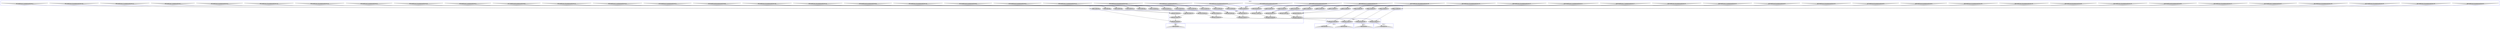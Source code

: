 digraph G{

subgraph cluster_0 {
	node [style=filled];
	89;
	97;
	93;
	85;
	81;
	88;
	96;
	92;
	84;
	80;
	86;
	90;
	82;
	94;
	98;
	83;
	color=blue;
	label = " add_0";
}
subgraph cluster_1 {
	node [style=filled];
	87;
	91;
	95;
	99;
	color=blue;
	label = " add_1";
}
subgraph cluster_2 {
	node [style=filled];
	34;
	66;
	50;
	2;
	18;
	37;
	5;
	69;
	53;
	21;
	72;
	24;
	40;
	8;
	56;
	11;
	43;
	27;
	59;
	75;
	30;
	78;
	62;
	46;
	14;
	color=blue;
	label = " mul_0";
}
subgraph cluster_3 {
	node [style=filled];
	0;
	3;
	6;
	9;
	12;
	16;
	19;
	22;
	25;
	28;
	32;
	35;
	38;
	41;
	44;
	48;
	51;
	54;
	57;
	60;
	64;
	67;
	70;
	73;
	76;
	1;
	33;
	65;
	49;
	17;
	4;
	36;
	68;
	52;
	20;
	55;
	71;
	7;
	23;
	39;
	42;
	74;
	26;
	10;
	58;
	77;
	61;
	13;
	45;
	29;
	color=blue;
	label = " load_0";
}
subgraph cluster_4 {
	node [style=filled];
	15;
	color=blue;
	label = " store_0";
}
subgraph cluster_5 {
	node [style=filled];
	63;
	47;
	color=blue;
	label = " store_1";
}
subgraph cluster_6 {
	node [style=filled];
	79;
	color=blue;
	label = " store_2";
}
subgraph cluster_7 {
	node [style=filled];
	31;
	color=blue;
	label = " store_3";
}
0[label="A[0].ASAPCycle:7.ArchitecturalCycle:7";shape=invtriangle];
1[label="B[0].ASAPCycle:121.ArchitecturalCycle:121";shape=invtriangle];
2[label="mul6.Cycle:129";shape=ellipse];
3[label="A[1].ASAPCycle:12.ArchitecturalCycle:12";shape=invtriangle];
4[label="B[1].ASAPCycle:126.ArchitecturalCycle:126";shape=invtriangle];
5[label="mul6.1.Cycle:135";shape=ellipse];
6[label="A[2].ASAPCycle:16.ArchitecturalCycle:16";shape=invtriangle];
7[label="B[2].ASAPCycle:130.ArchitecturalCycle:133";shape=invtriangle];
8[label="mul6.2.Cycle:149";shape=ellipse];
9[label="A[3].ASAPCycle:21.ArchitecturalCycle:21";shape=invtriangle];
10[label="B[3].ASAPCycle:135.ArchitecturalCycle:139";shape=invtriangle];
11[label="mul6.3.Cycle:153";shape=ellipse];
12[label="A[4].ASAPCycle:25.ArchitecturalCycle:25";shape=invtriangle];
13[label="B[4].ASAPCycle:140.ArchitecturalCycle:143";shape=invtriangle];
14[label="mul6.4.Cycle:171";shape=ellipse];
15[label="C[0].Cycle:182";shape=triangle];
16[label="A[5].ASAPCycle:30.ArchitecturalCycle:30";shape=invtriangle];
17[label="B[0].ASAPCycle:121.ArchitecturalCycle:125";shape=invtriangle];
18[label="mul6.17.Cycle:131";shape=ellipse];
19[label="A[6].ASAPCycle:34.ArchitecturalCycle:34";shape=invtriangle];
20[label="B[1].ASAPCycle:126.ArchitecturalCycle:130";shape=invtriangle];
21[label="mul6.1.1.Cycle:141";shape=ellipse];
22[label="A[7].ASAPCycle:39.ArchitecturalCycle:39";shape=invtriangle];
23[label="B[2].ASAPCycle:130.ArchitecturalCycle:134";shape=invtriangle];
24[label="mul6.2.1.Cycle:145";shape=ellipse];
25[label="A[8].ASAPCycle:44.ArchitecturalCycle:44";shape=invtriangle];
26[label="B[3].ASAPCycle:135.ArchitecturalCycle:138";shape=invtriangle];
27[label="mul6.3.1.Cycle:157";shape=ellipse];
28[label="A[9].ASAPCycle:48.ArchitecturalCycle:48";shape=invtriangle];
29[label="B[4].ASAPCycle:140.ArchitecturalCycle:145";shape=invtriangle];
30[label="mul6.4.1.Cycle:163";shape=ellipse];
31[label="C[1].Cycle:178";shape=triangle];
32[label="A[10].ASAPCycle:53.ArchitecturalCycle:53";shape=invtriangle];
33[label="B[0].ASAPCycle:121.ArchitecturalCycle:122";shape=invtriangle];
34[label="mul6.211.Cycle:123";shape=ellipse];
35[label="A[11].ASAPCycle:57.ArchitecturalCycle:57";shape=invtriangle];
36[label="B[1].ASAPCycle:126.ArchitecturalCycle:127";shape=invtriangle];
37[label="mul6.1.2.Cycle:133";shape=ellipse];
38[label="A[12].ASAPCycle:62.ArchitecturalCycle:62";shape=invtriangle];
39[label="B[2].ASAPCycle:130.ArchitecturalCycle:135";shape=invtriangle];
40[label="mul6.2.2.Cycle:147";shape=ellipse];
41[label="A[13].ASAPCycle:66.ArchitecturalCycle:66";shape=invtriangle];
42[label="B[3].ASAPCycle:135.ArchitecturalCycle:136";shape=invtriangle];
43[label="mul6.3.2.Cycle:155";shape=ellipse];
44[label="A[14].ASAPCycle:71.ArchitecturalCycle:71";shape=invtriangle];
45[label="B[4].ASAPCycle:140.ArchitecturalCycle:144";shape=invtriangle];
46[label="mul6.4.2.Cycle:169";shape=ellipse];
47[label="C[2].Cycle:182";shape=triangle];
48[label="A[15].ASAPCycle:76.ArchitecturalCycle:76";shape=invtriangle];
49[label="B[0].ASAPCycle:121.ArchitecturalCycle:124";shape=invtriangle];
50[label="mul6.315.Cycle:127";shape=ellipse];
51[label="A[16].ASAPCycle:80.ArchitecturalCycle:80";shape=invtriangle];
52[label="B[1].ASAPCycle:126.ArchitecturalCycle:129";shape=invtriangle];
53[label="mul6.1.3.Cycle:139";shape=ellipse];
54[label="A[17].ASAPCycle:85.ArchitecturalCycle:85";shape=invtriangle];
55[label="B[2].ASAPCycle:130.ArchitecturalCycle:131";shape=invtriangle];
56[label="mul6.2.3.Cycle:151";shape=ellipse];
57[label="A[18].ASAPCycle:89.ArchitecturalCycle:89";shape=invtriangle];
58[label="B[3].ASAPCycle:135.ArchitecturalCycle:140";shape=invtriangle];
59[label="mul6.3.3.Cycle:159";shape=ellipse];
60[label="A[19].ASAPCycle:94.ArchitecturalCycle:94";shape=invtriangle];
61[label="B[4].ASAPCycle:140.ArchitecturalCycle:142";shape=invtriangle];
62[label="mul6.4.3.Cycle:167";shape=ellipse];
63[label="C[3].Cycle:181";shape=triangle];
64[label="A[20].ASAPCycle:98.ArchitecturalCycle:98";shape=invtriangle];
65[label="B[0].ASAPCycle:121.ArchitecturalCycle:123";shape=invtriangle];
66[label="mul6.419.Cycle:125";shape=ellipse];
67[label="A[21].ASAPCycle:103.ArchitecturalCycle:103";shape=invtriangle];
68[label="B[1].ASAPCycle:126.ArchitecturalCycle:128";shape=invtriangle];
69[label="mul6.1.4.Cycle:137";shape=ellipse];
70[label="A[22].ASAPCycle:108.ArchitecturalCycle:108";shape=invtriangle];
71[label="B[2].ASAPCycle:130.ArchitecturalCycle:132";shape=invtriangle];
72[label="mul6.2.4.Cycle:143";shape=ellipse];
73[label="A[23].ASAPCycle:112.ArchitecturalCycle:112";shape=invtriangle];
74[label="B[3].ASAPCycle:135.ArchitecturalCycle:137";shape=invtriangle];
75[label="mul6.3.4.Cycle:161";shape=ellipse];
76[label="A[24].ASAPCycle:117.ArchitecturalCycle:117";shape=invtriangle];
77[label="B[4].ASAPCycle:140.ArchitecturalCycle:141";shape=invtriangle];
78[label="mul6.4.4.Cycle:165";shape=ellipse];
79[label="C[4].Cycle:182";shape=triangle];
80[label="add.sup.0.Cycle:175";shape=ellipse];
81[label="add.sup.1.Cycle:155";shape=ellipse];
82[label="add.sup.2.Cycle:178";shape=ellipse];
83[label="add.sup.3.Cycle:181";shape=ellipse];
84[label="add.sup.4.Cycle:174";shape=ellipse];
85[label="add.sup.5.Cycle:154";shape=ellipse];
86[label="add.sup.6.Cycle:176";shape=ellipse];
87[label="add.sup.7.Cycle:177";shape=ellipse];
88[label="add.sup.8.Cycle:171";shape=ellipse];
89[label="add.sup.9.Cycle:149";shape=ellipse];
90[label="add.sup.10.Cycle:177";shape=ellipse];
91[label="add.sup.11.Cycle:178";shape=ellipse];
92[label="add.sup.12.Cycle:173";shape=ellipse];
93[label="add.sup.13.Cycle:153";shape=ellipse];
94[label="add.sup.14.Cycle:179";shape=ellipse];
95[label="add.sup.15.Cycle:180";shape=ellipse];
96[label="add.sup.16.Cycle:172";shape=ellipse];
97[label="add.sup.17.Cycle:150";shape=ellipse];
98[label="add.sup.18.Cycle:180";shape=ellipse];
99[label="add.sup.19.Cycle:181";shape=ellipse];
0->2;
1->2;
3->5;
4->5;
6->8;
7->8;
9->11;
10->11;
12->14;
13->14;
16->18;
17->18;
19->21;
20->21;
22->24;
23->24;
25->27;
26->27;
28->30;
29->30;
32->34;
33->34;
35->37;
36->37;
38->40;
39->40;
41->43;
42->43;
44->46;
45->46;
48->50;
49->50;
51->53;
52->53;
54->56;
55->56;
57->59;
58->59;
60->62;
61->62;
64->66;
65->66;
67->69;
68->69;
70->72;
71->72;
73->75;
74->75;
76->78;
77->78;
14->80;
11->80;
8->81;
2->81;
80->82;
81->82;
82->83;
5->83;
83->15;
30->84;
27->84;
24->85;
18->85;
84->86;
85->86;
86->87;
21->87;
87->31;
46->88;
43->88;
40->89;
34->89;
88->90;
89->90;
90->91;
37->91;
91->47;
62->92;
59->92;
56->93;
50->93;
92->94;
93->94;
94->95;
53->95;
95->63;
78->96;
75->96;
72->97;
66->97;
96->98;
97->98;
98->99;
69->99;
99->79;
}
